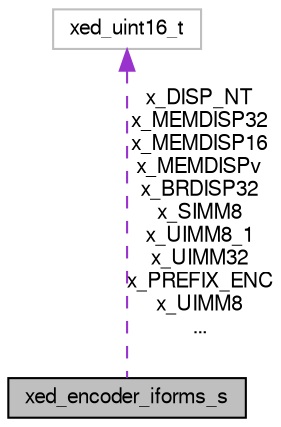 digraph G
{
  bgcolor="transparent";
  edge [fontname="FreeSans",fontsize="10",labelfontname="FreeSans",labelfontsize="10"];
  node [fontname="FreeSans",fontsize="10",shape=record];
  Node1 [label="xed_encoder_iforms_s",height=0.2,width=0.4,color="black", fillcolor="grey75", style="filled" fontcolor="black"];
  Node2 -> Node1 [dir=back,color="darkorchid3",fontsize="10",style="dashed",label="x_DISP_NT\nx_MEMDISP32\nx_MEMDISP16\nx_MEMDISPv\nx_BRDISP32\nx_SIMM8\nx_UIMM8_1\nx_UIMM32\nx_PREFIX_ENC\nx_UIMM8\n...",fontname="FreeSans"];
  Node2 [label="xed_uint16_t",height=0.2,width=0.4,color="grey75"];
}
